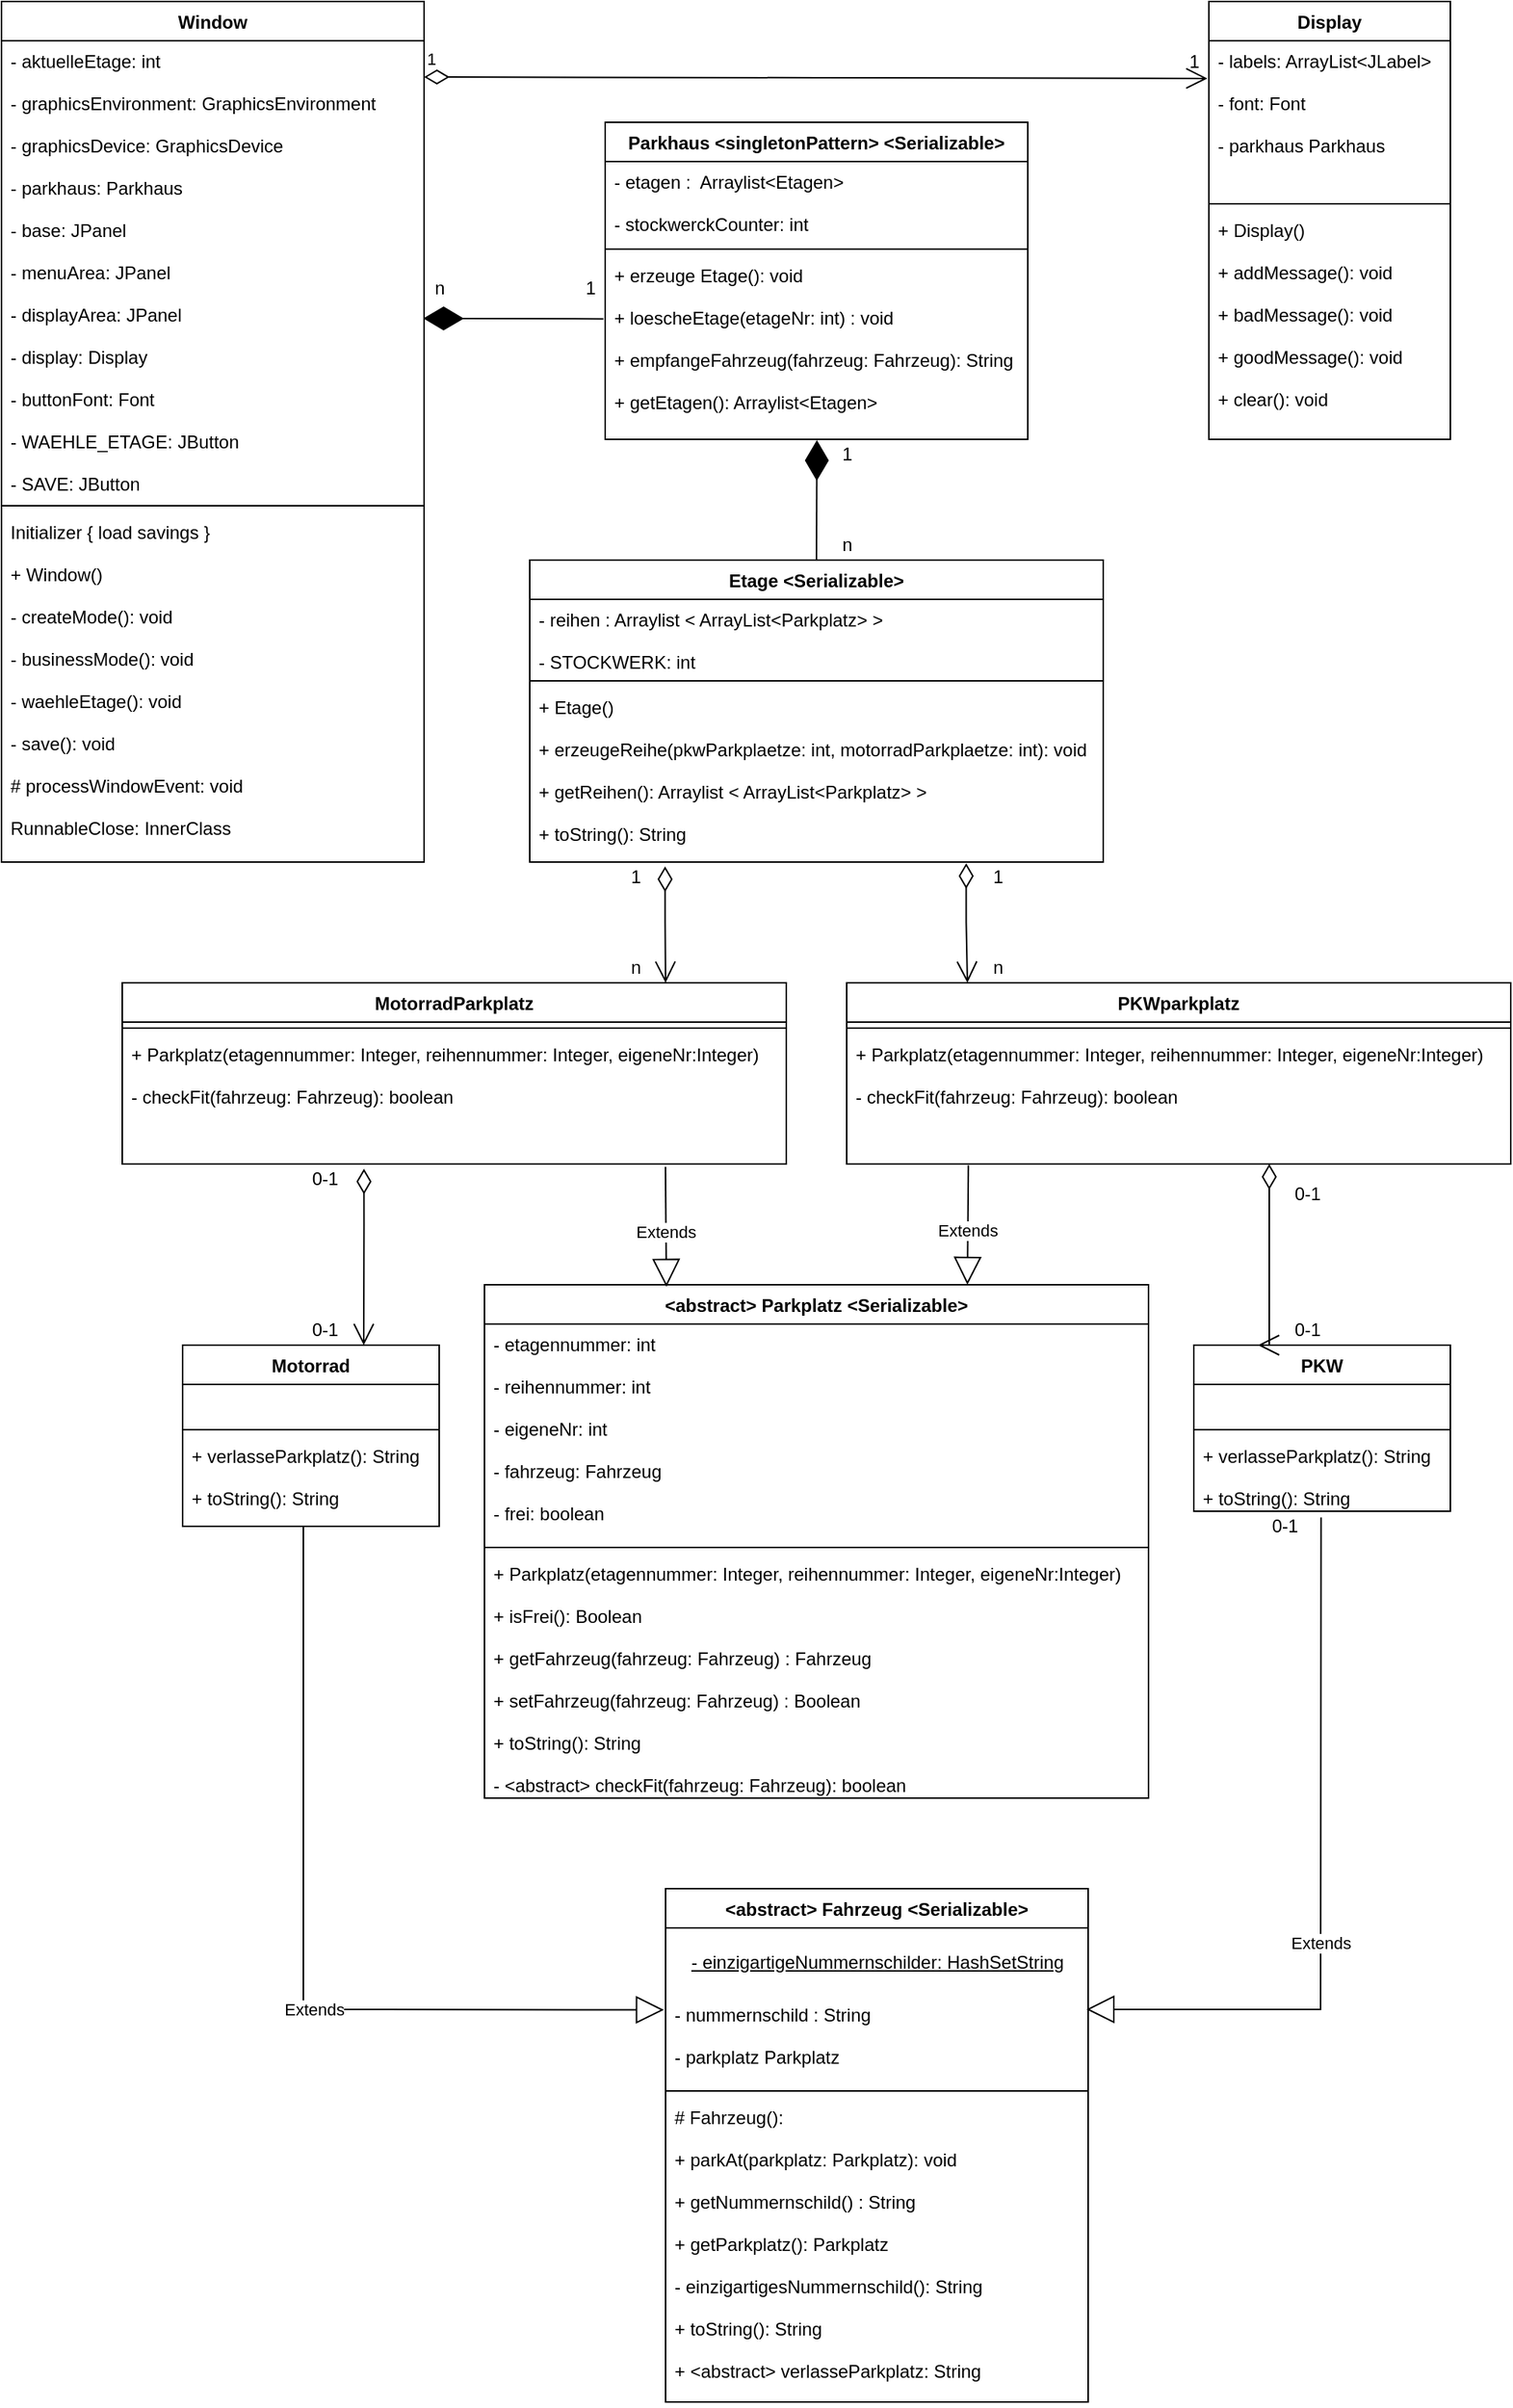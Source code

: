 <mxfile version="19.0.3" type="device"><diagram id="ZXpUQoHN-gOfXG5--T2r" name="Seite-1"><mxGraphModel dx="1221" dy="754" grid="1" gridSize="10" guides="1" tooltips="1" connect="1" arrows="1" fold="1" page="1" pageScale="1" pageWidth="827" pageHeight="1169" math="0" shadow="0"><root><mxCell id="0"/><mxCell id="1" parent="0"/><mxCell id="CikuEgl10oVwN4piEA2R-1" value="Parkhaus &lt;singletonPattern&gt; &lt;Serializable&gt;" style="swimlane;fontStyle=1;align=center;verticalAlign=top;childLayout=stackLayout;horizontal=1;startSize=26;horizontalStack=0;resizeParent=1;resizeParentMax=0;resizeLast=0;collapsible=1;marginBottom=0;" parent="1" vertex="1"><mxGeometry x="600" y="160" width="280" height="210" as="geometry"/></mxCell><mxCell id="CikuEgl10oVwN4piEA2R-2" value="- etagen :  Arraylist&lt;Etagen&gt;&#10;&#10;- stockwerckCounter: int" style="text;strokeColor=none;fillColor=none;align=left;verticalAlign=top;spacingLeft=4;spacingRight=4;overflow=hidden;rotatable=0;points=[[0,0.5],[1,0.5]];portConstraint=eastwest;" parent="CikuEgl10oVwN4piEA2R-1" vertex="1"><mxGeometry y="26" width="280" height="54" as="geometry"/></mxCell><mxCell id="CikuEgl10oVwN4piEA2R-3" value="" style="line;strokeWidth=1;fillColor=none;align=left;verticalAlign=middle;spacingTop=-1;spacingLeft=3;spacingRight=3;rotatable=0;labelPosition=right;points=[];portConstraint=eastwest;" parent="CikuEgl10oVwN4piEA2R-1" vertex="1"><mxGeometry y="80" width="280" height="8" as="geometry"/></mxCell><mxCell id="CikuEgl10oVwN4piEA2R-4" value="+ erzeuge Etage(): void&#10;&#10;+ loescheEtage(etageNr: int) : void&#10;&#10;+ empfangeFahrzeug(fahrzeug: Fahrzeug): String&#10;&#10;+ getEtagen(): Arraylist&lt;Etagen&gt;" style="text;strokeColor=none;fillColor=none;align=left;verticalAlign=top;spacingLeft=4;spacingRight=4;overflow=hidden;rotatable=0;points=[[0,0.5],[1,0.5]];portConstraint=eastwest;" parent="CikuEgl10oVwN4piEA2R-1" vertex="1"><mxGeometry y="88" width="280" height="122" as="geometry"/></mxCell><mxCell id="CikuEgl10oVwN4piEA2R-5" value="Etage &lt;Serializable&gt;" style="swimlane;fontStyle=1;align=center;verticalAlign=top;childLayout=stackLayout;horizontal=1;startSize=26;horizontalStack=0;resizeParent=1;resizeParentMax=0;resizeLast=0;collapsible=1;marginBottom=0;" parent="1" vertex="1"><mxGeometry x="550" y="450" width="380" height="200" as="geometry"/></mxCell><mxCell id="CikuEgl10oVwN4piEA2R-6" value="- reihen : Arraylist &lt; ArrayList&lt;Parkplatz&gt; &gt;&#10;&#10;- STOCKWERK: int" style="text;strokeColor=none;fillColor=none;align=left;verticalAlign=top;spacingLeft=4;spacingRight=4;overflow=hidden;rotatable=0;points=[[0,0.5],[1,0.5]];portConstraint=eastwest;" parent="CikuEgl10oVwN4piEA2R-5" vertex="1"><mxGeometry y="26" width="380" height="50" as="geometry"/></mxCell><mxCell id="CikuEgl10oVwN4piEA2R-7" value="" style="line;strokeWidth=1;fillColor=none;align=left;verticalAlign=middle;spacingTop=-1;spacingLeft=3;spacingRight=3;rotatable=0;labelPosition=right;points=[];portConstraint=eastwest;" parent="CikuEgl10oVwN4piEA2R-5" vertex="1"><mxGeometry y="76" width="380" height="8" as="geometry"/></mxCell><mxCell id="CikuEgl10oVwN4piEA2R-8" value="+ Etage()&#10;&#10;+ erzeugeReihe(pkwParkplaetze: int, motorradParkplaetze: int): void&#10;&#10;+ getReihen(): Arraylist &lt; ArrayList&lt;Parkplatz&gt; &gt;&#10;&#10;+ toString(): String" style="text;strokeColor=none;fillColor=none;align=left;verticalAlign=top;spacingLeft=4;spacingRight=4;overflow=hidden;rotatable=0;points=[[0,0.5],[1,0.5]];portConstraint=eastwest;" parent="CikuEgl10oVwN4piEA2R-5" vertex="1"><mxGeometry y="84" width="380" height="116" as="geometry"/></mxCell><mxCell id="CikuEgl10oVwN4piEA2R-30" value="" style="endArrow=diamondThin;endFill=1;endSize=24;html=1;rounded=0;exitX=0.5;exitY=0;exitDx=0;exitDy=0;entryX=0.501;entryY=1.004;entryDx=0;entryDy=0;entryPerimeter=0;" parent="1" source="CikuEgl10oVwN4piEA2R-5" target="CikuEgl10oVwN4piEA2R-4" edge="1"><mxGeometry width="160" relative="1" as="geometry"><mxPoint x="330" y="890" as="sourcePoint"/><mxPoint x="490" y="890" as="targetPoint"/></mxGeometry></mxCell><mxCell id="CikuEgl10oVwN4piEA2R-36" value="&lt;abstract&gt; Parkplatz &lt;Serializable&gt;" style="swimlane;fontStyle=1;align=center;verticalAlign=top;childLayout=stackLayout;horizontal=1;startSize=26;horizontalStack=0;resizeParent=1;resizeParentMax=0;resizeLast=0;collapsible=1;marginBottom=0;" parent="1" vertex="1"><mxGeometry x="520" y="930" width="440" height="340" as="geometry"/></mxCell><mxCell id="CikuEgl10oVwN4piEA2R-37" value="- etagennummer: int&#10;&#10;- reihennummer: int&#10;&#10;- eigeneNr: int&#10;&#10;- fahrzeug: Fahrzeug&#10;&#10;- frei: boolean" style="text;strokeColor=none;fillColor=none;align=left;verticalAlign=top;spacingLeft=4;spacingRight=4;overflow=hidden;rotatable=0;points=[[0,0.5],[1,0.5]];portConstraint=eastwest;" parent="CikuEgl10oVwN4piEA2R-36" vertex="1"><mxGeometry y="26" width="440" height="144" as="geometry"/></mxCell><mxCell id="CikuEgl10oVwN4piEA2R-38" value="" style="line;strokeWidth=1;fillColor=none;align=left;verticalAlign=middle;spacingTop=-1;spacingLeft=3;spacingRight=3;rotatable=0;labelPosition=right;points=[];portConstraint=eastwest;" parent="CikuEgl10oVwN4piEA2R-36" vertex="1"><mxGeometry y="170" width="440" height="8" as="geometry"/></mxCell><mxCell id="CikuEgl10oVwN4piEA2R-39" value="+ Parkplatz(etagennummer: Integer, reihennummer: Integer, eigeneNr:Integer)&#10;&#10;+ isFrei(): Boolean&#10;&#10;+ getFahrzeug(fahrzeug: Fahrzeug) : Fahrzeug&#10;&#10;+ setFahrzeug(fahrzeug: Fahrzeug) : Boolean&#10;&#10;+ toString(): String&#10;&#10;- &lt;abstract&gt; checkFit(fahrzeug: Fahrzeug): boolean&#10;&#10;&#10;" style="text;strokeColor=none;fillColor=none;align=left;verticalAlign=top;spacingLeft=4;spacingRight=4;overflow=hidden;rotatable=0;points=[[0,0.5],[1,0.5]];portConstraint=eastwest;" parent="CikuEgl10oVwN4piEA2R-36" vertex="1"><mxGeometry y="178" width="440" height="162" as="geometry"/></mxCell><mxCell id="CikuEgl10oVwN4piEA2R-45" value="MotorradParkplatz" style="swimlane;fontStyle=1;align=center;verticalAlign=top;childLayout=stackLayout;horizontal=1;startSize=26;horizontalStack=0;resizeParent=1;resizeParentMax=0;resizeLast=0;collapsible=1;marginBottom=0;" parent="1" vertex="1"><mxGeometry x="280" y="730" width="440" height="120" as="geometry"/></mxCell><mxCell id="CikuEgl10oVwN4piEA2R-46" value="" style="line;strokeWidth=1;fillColor=none;align=left;verticalAlign=middle;spacingTop=-1;spacingLeft=3;spacingRight=3;rotatable=0;labelPosition=right;points=[];portConstraint=eastwest;" parent="CikuEgl10oVwN4piEA2R-45" vertex="1"><mxGeometry y="26" width="440" height="8" as="geometry"/></mxCell><mxCell id="CikuEgl10oVwN4piEA2R-47" value="+ Parkplatz(etagennummer: Integer, reihennummer: Integer, eigeneNr:Integer)&#10;&#10;- checkFit(fahrzeug: Fahrzeug): boolean&#10;" style="text;strokeColor=none;fillColor=none;align=left;verticalAlign=top;spacingLeft=4;spacingRight=4;overflow=hidden;rotatable=0;points=[[0,0.5],[1,0.5]];portConstraint=eastwest;" parent="CikuEgl10oVwN4piEA2R-45" vertex="1"><mxGeometry y="34" width="440" height="86" as="geometry"/></mxCell><mxCell id="CikuEgl10oVwN4piEA2R-48" value="&lt;abstract&gt; Fahrzeug &lt;Serializable&gt;" style="swimlane;fontStyle=1;align=center;verticalAlign=top;childLayout=stackLayout;horizontal=1;startSize=26;horizontalStack=0;resizeParent=1;resizeParentMax=0;resizeLast=0;collapsible=1;marginBottom=0;" parent="1" vertex="1"><mxGeometry x="640" y="1330" width="280" height="340" as="geometry"/></mxCell><mxCell id="q3EWoSIpQinKf0VYP5am-5" value="&lt;u&gt;&lt;br&gt;- einzigartigeNummernschilder: HashSetString&lt;/u&gt;" style="text;html=1;align=center;verticalAlign=middle;resizable=0;points=[];autosize=1;strokeColor=none;fillColor=none;" parent="CikuEgl10oVwN4piEA2R-48" vertex="1"><mxGeometry y="26" width="280" height="30" as="geometry"/></mxCell><mxCell id="CikuEgl10oVwN4piEA2R-49" value="&#10;- nummernschild : String&#10;&#10;- parkplatz Parkplatz" style="text;strokeColor=none;fillColor=none;align=left;verticalAlign=top;spacingLeft=4;spacingRight=4;overflow=hidden;rotatable=0;points=[[0,0.5],[1,0.5]];portConstraint=eastwest;" parent="CikuEgl10oVwN4piEA2R-48" vertex="1"><mxGeometry y="56" width="280" height="74" as="geometry"/></mxCell><mxCell id="CikuEgl10oVwN4piEA2R-50" value="" style="line;strokeWidth=1;fillColor=none;align=left;verticalAlign=middle;spacingTop=-1;spacingLeft=3;spacingRight=3;rotatable=0;labelPosition=right;points=[];portConstraint=eastwest;" parent="CikuEgl10oVwN4piEA2R-48" vertex="1"><mxGeometry y="130" width="280" height="8" as="geometry"/></mxCell><mxCell id="CikuEgl10oVwN4piEA2R-51" value="# Fahrzeug():&#10;&#10;+ parkAt(parkplatz: Parkplatz): void&#10;&#10;+ getNummernschild() : String&#10;&#10;+ getParkplatz(): Parkplatz&#10;&#10;- einzigartigesNummernschild(): String&#10;&#10;+ toString(): String&#10;&#10;+ &lt;abstract&gt; verlasseParkplatz: String&#10;" style="text;strokeColor=none;fillColor=none;align=left;verticalAlign=top;spacingLeft=4;spacingRight=4;overflow=hidden;rotatable=0;points=[[0,0.5],[1,0.5]];portConstraint=eastwest;" parent="CikuEgl10oVwN4piEA2R-48" vertex="1"><mxGeometry y="138" width="280" height="202" as="geometry"/></mxCell><mxCell id="CikuEgl10oVwN4piEA2R-61" value="Extends" style="endArrow=block;endSize=16;endFill=0;html=1;rounded=0;entryX=-0.004;entryY=0.328;entryDx=0;entryDy=0;entryPerimeter=0;" parent="1" target="CikuEgl10oVwN4piEA2R-49" edge="1"><mxGeometry x="0.172" width="160" relative="1" as="geometry"><mxPoint x="400" y="1090" as="sourcePoint"/><mxPoint x="560" y="1050.5" as="targetPoint"/><Array as="points"><mxPoint x="400" y="1120"/><mxPoint x="400" y="1410"/></Array><mxPoint as="offset"/></mxGeometry></mxCell><mxCell id="CikuEgl10oVwN4piEA2R-70" value="Extends" style="endArrow=block;endSize=16;endFill=0;html=1;rounded=0;exitX=0.818;exitY=1.022;exitDx=0;exitDy=0;exitPerimeter=0;entryX=0.274;entryY=0.004;entryDx=0;entryDy=0;entryPerimeter=0;" parent="1" source="CikuEgl10oVwN4piEA2R-47" target="CikuEgl10oVwN4piEA2R-36" edge="1"><mxGeometry x="0.094" width="160" relative="1" as="geometry"><mxPoint x="950" y="940" as="sourcePoint"/><mxPoint x="1220" y="1030" as="targetPoint"/><Array as="points"/><mxPoint as="offset"/></mxGeometry></mxCell><mxCell id="CikuEgl10oVwN4piEA2R-80" value="1" style="text;html=1;align=center;verticalAlign=middle;resizable=0;points=[];autosize=1;strokeColor=none;fillColor=none;" parent="1" vertex="1"><mxGeometry x="610" y="650" width="20" height="20" as="geometry"/></mxCell><mxCell id="CikuEgl10oVwN4piEA2R-81" value="n" style="text;html=1;align=center;verticalAlign=middle;resizable=0;points=[];autosize=1;strokeColor=none;fillColor=none;" parent="1" vertex="1"><mxGeometry x="610" y="710" width="20" height="20" as="geometry"/></mxCell><mxCell id="CikuEgl10oVwN4piEA2R-83" value="PKW" style="swimlane;fontStyle=1;align=center;verticalAlign=top;childLayout=stackLayout;horizontal=1;startSize=26;horizontalStack=0;resizeParent=1;resizeParentMax=0;resizeLast=0;collapsible=1;marginBottom=0;" parent="1" vertex="1"><mxGeometry x="990" y="970" width="170" height="110" as="geometry"/></mxCell><mxCell id="CikuEgl10oVwN4piEA2R-84" value="                   " style="text;strokeColor=none;fillColor=none;align=left;verticalAlign=top;spacingLeft=4;spacingRight=4;overflow=hidden;rotatable=0;points=[[0,0.5],[1,0.5]];portConstraint=eastwest;" parent="CikuEgl10oVwN4piEA2R-83" vertex="1"><mxGeometry y="26" width="170" height="26" as="geometry"/></mxCell><mxCell id="CikuEgl10oVwN4piEA2R-85" value="" style="line;strokeWidth=1;fillColor=none;align=left;verticalAlign=middle;spacingTop=-1;spacingLeft=3;spacingRight=3;rotatable=0;labelPosition=right;points=[];portConstraint=eastwest;" parent="CikuEgl10oVwN4piEA2R-83" vertex="1"><mxGeometry y="52" width="170" height="8" as="geometry"/></mxCell><mxCell id="CikuEgl10oVwN4piEA2R-86" value="+ verlasseParkplatz(): String&#10;&#10;+ toString(): String" style="text;strokeColor=none;fillColor=none;align=left;verticalAlign=top;spacingLeft=4;spacingRight=4;overflow=hidden;rotatable=0;points=[[0,0.5],[1,0.5]];portConstraint=eastwest;" parent="CikuEgl10oVwN4piEA2R-83" vertex="1"><mxGeometry y="60" width="170" height="50" as="geometry"/></mxCell><mxCell id="CikuEgl10oVwN4piEA2R-88" value="Motorrad" style="swimlane;fontStyle=1;align=center;verticalAlign=top;childLayout=stackLayout;horizontal=1;startSize=26;horizontalStack=0;resizeParent=1;resizeParentMax=0;resizeLast=0;collapsible=1;marginBottom=0;" parent="1" vertex="1"><mxGeometry x="320" y="970" width="170" height="120" as="geometry"/></mxCell><mxCell id="CikuEgl10oVwN4piEA2R-89" value="                   " style="text;strokeColor=none;fillColor=none;align=left;verticalAlign=top;spacingLeft=4;spacingRight=4;overflow=hidden;rotatable=0;points=[[0,0.5],[1,0.5]];portConstraint=eastwest;" parent="CikuEgl10oVwN4piEA2R-88" vertex="1"><mxGeometry y="26" width="170" height="26" as="geometry"/></mxCell><mxCell id="CikuEgl10oVwN4piEA2R-90" value="" style="line;strokeWidth=1;fillColor=none;align=left;verticalAlign=middle;spacingTop=-1;spacingLeft=3;spacingRight=3;rotatable=0;labelPosition=right;points=[];portConstraint=eastwest;" parent="CikuEgl10oVwN4piEA2R-88" vertex="1"><mxGeometry y="52" width="170" height="8" as="geometry"/></mxCell><mxCell id="CikuEgl10oVwN4piEA2R-91" value="+ verlasseParkplatz(): String&#10;&#10;+ toString(): String" style="text;strokeColor=none;fillColor=none;align=left;verticalAlign=top;spacingLeft=4;spacingRight=4;overflow=hidden;rotatable=0;points=[[0,0.5],[1,0.5]];portConstraint=eastwest;" parent="CikuEgl10oVwN4piEA2R-88" vertex="1"><mxGeometry y="60" width="170" height="60" as="geometry"/></mxCell><mxCell id="ilBdVPq6Gn8PVUP3OLQ--6" value="PKWparkplatz" style="swimlane;fontStyle=1;align=center;verticalAlign=top;childLayout=stackLayout;horizontal=1;startSize=26;horizontalStack=0;resizeParent=1;resizeParentMax=0;resizeLast=0;collapsible=1;marginBottom=0;" parent="1" vertex="1"><mxGeometry x="760" y="730" width="440" height="120" as="geometry"/></mxCell><mxCell id="ilBdVPq6Gn8PVUP3OLQ--7" value="" style="line;strokeWidth=1;fillColor=none;align=left;verticalAlign=middle;spacingTop=-1;spacingLeft=3;spacingRight=3;rotatable=0;labelPosition=right;points=[];portConstraint=eastwest;" parent="ilBdVPq6Gn8PVUP3OLQ--6" vertex="1"><mxGeometry y="26" width="440" height="8" as="geometry"/></mxCell><mxCell id="ilBdVPq6Gn8PVUP3OLQ--9" value="+ Parkplatz(etagennummer: Integer, reihennummer: Integer, eigeneNr:Integer)&#10;&#10;- checkFit(fahrzeug: Fahrzeug): boolean&#10;&#10;" style="text;strokeColor=none;fillColor=none;align=left;verticalAlign=top;spacingLeft=4;spacingRight=4;overflow=hidden;rotatable=0;points=[[0,0.5],[1,0.5]];portConstraint=eastwest;" parent="ilBdVPq6Gn8PVUP3OLQ--6" vertex="1"><mxGeometry y="34" width="440" height="86" as="geometry"/></mxCell><mxCell id="ilBdVPq6Gn8PVUP3OLQ--10" value="Extends" style="endArrow=block;endSize=16;endFill=0;html=1;rounded=0;exitX=0.877;exitY=1.01;exitDx=0;exitDy=0;exitPerimeter=0;entryX=0.25;entryY=0;entryDx=0;entryDy=0;" parent="1" edge="1"><mxGeometry x="0.094" width="160" relative="1" as="geometry"><mxPoint x="840.64" y="850.86" as="sourcePoint"/><mxPoint x="840" y="930" as="targetPoint"/><Array as="points"/><mxPoint as="offset"/></mxGeometry></mxCell><mxCell id="ilBdVPq6Gn8PVUP3OLQ--12" value="1" style="text;html=1;align=center;verticalAlign=middle;resizable=0;points=[];autosize=1;strokeColor=none;fillColor=none;" parent="1" vertex="1"><mxGeometry x="850" y="650" width="20" height="20" as="geometry"/></mxCell><mxCell id="ilBdVPq6Gn8PVUP3OLQ--13" value="n" style="text;html=1;align=center;verticalAlign=middle;resizable=0;points=[];autosize=1;strokeColor=none;fillColor=none;" parent="1" vertex="1"><mxGeometry x="850" y="710" width="20" height="20" as="geometry"/></mxCell><mxCell id="ilBdVPq6Gn8PVUP3OLQ--16" value="Extends" style="endArrow=block;endSize=16;endFill=0;html=1;rounded=0;exitX=0.496;exitY=1.083;exitDx=0;exitDy=0;exitPerimeter=0;entryX=0.996;entryY=0.324;entryDx=0;entryDy=0;entryPerimeter=0;" parent="1" source="CikuEgl10oVwN4piEA2R-86" target="CikuEgl10oVwN4piEA2R-49" edge="1"><mxGeometry x="0.172" width="160" relative="1" as="geometry"><mxPoint x="160.42" y="1056.004" as="sourcePoint"/><mxPoint x="1070" y="1380" as="targetPoint"/><Array as="points"><mxPoint x="1074" y="1410"/></Array><mxPoint as="offset"/></mxGeometry></mxCell><mxCell id="ilBdVPq6Gn8PVUP3OLQ--19" value="0-1" style="text;html=1;align=center;verticalAlign=middle;resizable=0;points=[];autosize=1;strokeColor=none;fillColor=none;" parent="1" vertex="1"><mxGeometry x="1050" y="950" width="30" height="20" as="geometry"/></mxCell><mxCell id="Sbo0VD8b-jXJfJZDS8mF-2" value="" style="endArrow=open;html=1;endSize=12;startArrow=diamondThin;startSize=14;startFill=0;edgeStyle=orthogonalEdgeStyle;align=left;verticalAlign=bottom;rounded=0;exitX=0.364;exitY=1.037;exitDx=0;exitDy=0;exitPerimeter=0;" parent="1" source="CikuEgl10oVwN4piEA2R-47" edge="1"><mxGeometry x="-0.667" y="-30" relative="1" as="geometry"><mxPoint x="360" y="890" as="sourcePoint"/><mxPoint x="440" y="970" as="targetPoint"/><mxPoint as="offset"/><Array as="points"><mxPoint x="440" y="890"/><mxPoint x="440" y="890"/></Array></mxGeometry></mxCell><mxCell id="Sbo0VD8b-jXJfJZDS8mF-3" value="0-1" style="text;html=1;align=center;verticalAlign=middle;resizable=0;points=[];autosize=1;strokeColor=none;fillColor=none;" parent="1" vertex="1"><mxGeometry x="399" y="950" width="30" height="20" as="geometry"/></mxCell><mxCell id="Sbo0VD8b-jXJfJZDS8mF-4" value="" style="endArrow=open;html=1;endSize=12;startArrow=diamondThin;startSize=14;startFill=0;edgeStyle=orthogonalEdgeStyle;align=left;verticalAlign=bottom;rounded=0;entryX=0.25;entryY=0;entryDx=0;entryDy=0;" parent="1" source="ilBdVPq6Gn8PVUP3OLQ--9" target="CikuEgl10oVwN4piEA2R-83" edge="1"><mxGeometry x="-0.667" y="-30" relative="1" as="geometry"><mxPoint x="980" y="850" as="sourcePoint"/><mxPoint x="1070" y="1140" as="targetPoint"/><mxPoint as="offset"/><Array as="points"><mxPoint x="1040" y="910"/><mxPoint x="1040" y="910"/></Array></mxGeometry></mxCell><mxCell id="Sbo0VD8b-jXJfJZDS8mF-5" value="0-1" style="text;html=1;align=center;verticalAlign=middle;resizable=0;points=[];autosize=1;strokeColor=none;fillColor=none;" parent="1" vertex="1"><mxGeometry x="1050" y="860" width="30" height="20" as="geometry"/></mxCell><mxCell id="Sbo0VD8b-jXJfJZDS8mF-6" value="0-1" style="text;html=1;align=center;verticalAlign=middle;resizable=0;points=[];autosize=1;strokeColor=none;fillColor=none;" parent="1" vertex="1"><mxGeometry x="1035" y="1080" width="30" height="20" as="geometry"/></mxCell><mxCell id="Sbo0VD8b-jXJfJZDS8mF-7" value="Window" style="swimlane;fontStyle=1;align=center;verticalAlign=top;childLayout=stackLayout;horizontal=1;startSize=26;horizontalStack=0;resizeParent=1;resizeParentMax=0;resizeLast=0;collapsible=1;marginBottom=0;" parent="1" vertex="1"><mxGeometry x="200" y="80" width="280" height="570" as="geometry"/></mxCell><mxCell id="Sbo0VD8b-jXJfJZDS8mF-8" value="- aktuelleEtage: int&#10;&#10;- graphicsEnvironment: GraphicsEnvironment&#10;&#10;- graphicsDevice: GraphicsDevice&#10;&#10;- parkhaus: Parkhaus&#10;&#10;- base: JPanel&#10;&#10;- menuArea: JPanel&#10;&#10;- displayArea: JPanel&#10;&#10;- display: Display&#10;&#10;- buttonFont: Font&#10;&#10;- WAEHLE_ETAGE: JButton&#10;&#10;- SAVE: JButton" style="text;strokeColor=none;fillColor=none;align=left;verticalAlign=top;spacingLeft=4;spacingRight=4;overflow=hidden;rotatable=0;points=[[0,0.5],[1,0.5]];portConstraint=eastwest;" parent="Sbo0VD8b-jXJfJZDS8mF-7" vertex="1"><mxGeometry y="26" width="280" height="304" as="geometry"/></mxCell><mxCell id="Sbo0VD8b-jXJfJZDS8mF-9" value="" style="line;strokeWidth=1;fillColor=none;align=left;verticalAlign=middle;spacingTop=-1;spacingLeft=3;spacingRight=3;rotatable=0;labelPosition=right;points=[];portConstraint=eastwest;" parent="Sbo0VD8b-jXJfJZDS8mF-7" vertex="1"><mxGeometry y="330" width="280" height="8" as="geometry"/></mxCell><mxCell id="Sbo0VD8b-jXJfJZDS8mF-10" value="Initializer { load savings }&#10;&#10;+ Window()&#10;&#10;- createMode(): void&#10;&#10;- businessMode(): void&#10;&#10;- waehleEtage(): void&#10;&#10;- save(): void&#10;&#10;# processWindowEvent: void&#10;&#10;RunnableClose: InnerClass" style="text;strokeColor=none;fillColor=none;align=left;verticalAlign=top;spacingLeft=4;spacingRight=4;overflow=hidden;rotatable=0;points=[[0,0.5],[1,0.5]];portConstraint=eastwest;" parent="Sbo0VD8b-jXJfJZDS8mF-7" vertex="1"><mxGeometry y="338" width="280" height="232" as="geometry"/></mxCell><mxCell id="Sbo0VD8b-jXJfJZDS8mF-12" value="" style="endArrow=diamondThin;endFill=1;endSize=24;html=1;rounded=0;exitX=-0.004;exitY=0.346;exitDx=0;exitDy=0;entryX=0.998;entryY=0.605;entryDx=0;entryDy=0;entryPerimeter=0;exitPerimeter=0;" parent="1" source="CikuEgl10oVwN4piEA2R-4" target="Sbo0VD8b-jXJfJZDS8mF-8" edge="1"><mxGeometry width="160" relative="1" as="geometry"><mxPoint x="460.21" y="295.67" as="sourcePoint"/><mxPoint x="460" y="216.004" as="targetPoint"/><Array as="points"/></mxGeometry></mxCell><mxCell id="ZYby7NHBZTG8YEaQkpQR-1" value="1" style="text;html=1;align=center;verticalAlign=middle;resizable=0;points=[];autosize=1;strokeColor=none;fillColor=none;" parent="1" vertex="1"><mxGeometry x="750" y="370" width="20" height="20" as="geometry"/></mxCell><mxCell id="ZYby7NHBZTG8YEaQkpQR-2" value="n" style="text;html=1;align=center;verticalAlign=middle;resizable=0;points=[];autosize=1;strokeColor=none;fillColor=none;" parent="1" vertex="1"><mxGeometry x="750" y="430" width="20" height="20" as="geometry"/></mxCell><mxCell id="ZYby7NHBZTG8YEaQkpQR-5" value="1" style="text;html=1;align=center;verticalAlign=middle;resizable=0;points=[];autosize=1;strokeColor=none;fillColor=none;" parent="1" vertex="1"><mxGeometry x="580" y="260" width="20" height="20" as="geometry"/></mxCell><mxCell id="q3EWoSIpQinKf0VYP5am-1" value="0-1" style="text;html=1;align=center;verticalAlign=middle;resizable=0;points=[];autosize=1;strokeColor=none;fillColor=none;" parent="1" vertex="1"><mxGeometry x="399" y="850" width="30" height="20" as="geometry"/></mxCell><mxCell id="q3EWoSIpQinKf0VYP5am-3" value="" style="endArrow=open;html=1;endSize=12;startArrow=diamondThin;startSize=14;startFill=0;edgeStyle=orthogonalEdgeStyle;align=left;verticalAlign=bottom;rounded=0;exitX=0.236;exitY=1.025;exitDx=0;exitDy=0;exitPerimeter=0;" parent="1" source="CikuEgl10oVwN4piEA2R-8" edge="1"><mxGeometry x="-1" y="3" relative="1" as="geometry"><mxPoint x="600" y="690" as="sourcePoint"/><mxPoint x="640" y="730" as="targetPoint"/><Array as="points"><mxPoint x="640" y="690"/><mxPoint x="640" y="730"/></Array></mxGeometry></mxCell><mxCell id="q3EWoSIpQinKf0VYP5am-4" value="" style="endArrow=open;html=1;endSize=12;startArrow=diamondThin;startSize=14;startFill=0;edgeStyle=orthogonalEdgeStyle;align=left;verticalAlign=bottom;rounded=0;entryX=0.75;entryY=0;entryDx=0;entryDy=0;exitX=0.761;exitY=1.007;exitDx=0;exitDy=0;exitPerimeter=0;" parent="1" source="CikuEgl10oVwN4piEA2R-8" edge="1"><mxGeometry x="-1" y="3" relative="1" as="geometry"><mxPoint x="780" y="680" as="sourcePoint"/><mxPoint x="840" y="730" as="targetPoint"/><Array as="points"><mxPoint x="839" y="690"/><mxPoint x="840" y="690"/></Array></mxGeometry></mxCell><mxCell id="q3EWoSIpQinKf0VYP5am-7" value="n" style="text;html=1;align=center;verticalAlign=middle;resizable=0;points=[];autosize=1;strokeColor=none;fillColor=none;" parent="1" vertex="1"><mxGeometry x="480" y="260" width="20" height="20" as="geometry"/></mxCell><mxCell id="q3EWoSIpQinKf0VYP5am-8" value="Display" style="swimlane;fontStyle=1;align=center;verticalAlign=top;childLayout=stackLayout;horizontal=1;startSize=26;horizontalStack=0;resizeParent=1;resizeParentMax=0;resizeLast=0;collapsible=1;marginBottom=0;" parent="1" vertex="1"><mxGeometry x="1000" y="80" width="160" height="290" as="geometry"/></mxCell><mxCell id="q3EWoSIpQinKf0VYP5am-9" value="- labels: ArrayList&lt;JLabel&gt;&#10;&#10;- font: Font&#10;&#10;- parkhaus Parkhaus" style="text;strokeColor=none;fillColor=none;align=left;verticalAlign=top;spacingLeft=4;spacingRight=4;overflow=hidden;rotatable=0;points=[[0,0.5],[1,0.5]];portConstraint=eastwest;" parent="q3EWoSIpQinKf0VYP5am-8" vertex="1"><mxGeometry y="26" width="160" height="104" as="geometry"/></mxCell><mxCell id="q3EWoSIpQinKf0VYP5am-10" value="" style="line;strokeWidth=1;fillColor=none;align=left;verticalAlign=middle;spacingTop=-1;spacingLeft=3;spacingRight=3;rotatable=0;labelPosition=right;points=[];portConstraint=eastwest;" parent="q3EWoSIpQinKf0VYP5am-8" vertex="1"><mxGeometry y="130" width="160" height="8" as="geometry"/></mxCell><mxCell id="q3EWoSIpQinKf0VYP5am-14" value="+ Display()&#10;&#10;+ addMessage(): void&#10;&#10;+ badMessage(): void&#10;&#10;+ goodMessage(): void&#10;&#10;+ clear(): void" style="text;strokeColor=none;fillColor=none;align=left;verticalAlign=top;spacingLeft=4;spacingRight=4;overflow=hidden;rotatable=0;points=[[0,0.5],[1,0.5]];portConstraint=eastwest;" parent="q3EWoSIpQinKf0VYP5am-8" vertex="1"><mxGeometry y="138" width="160" height="152" as="geometry"/></mxCell><mxCell id="q3EWoSIpQinKf0VYP5am-12" value="1" style="endArrow=open;html=1;endSize=12;startArrow=diamondThin;startSize=14;startFill=0;edgeStyle=orthogonalEdgeStyle;align=left;verticalAlign=bottom;rounded=0;entryX=-0.006;entryY=0.24;entryDx=0;entryDy=0;entryPerimeter=0;" parent="1" target="q3EWoSIpQinKf0VYP5am-9" edge="1"><mxGeometry x="-1" y="3" relative="1" as="geometry"><mxPoint x="480" y="130" as="sourcePoint"/><mxPoint x="640" y="130" as="targetPoint"/></mxGeometry></mxCell><mxCell id="q3EWoSIpQinKf0VYP5am-13" value="1&lt;br&gt;" style="text;html=1;align=center;verticalAlign=middle;resizable=0;points=[];autosize=1;strokeColor=none;fillColor=none;" parent="1" vertex="1"><mxGeometry x="980" y="110" width="20" height="20" as="geometry"/></mxCell></root></mxGraphModel></diagram></mxfile>